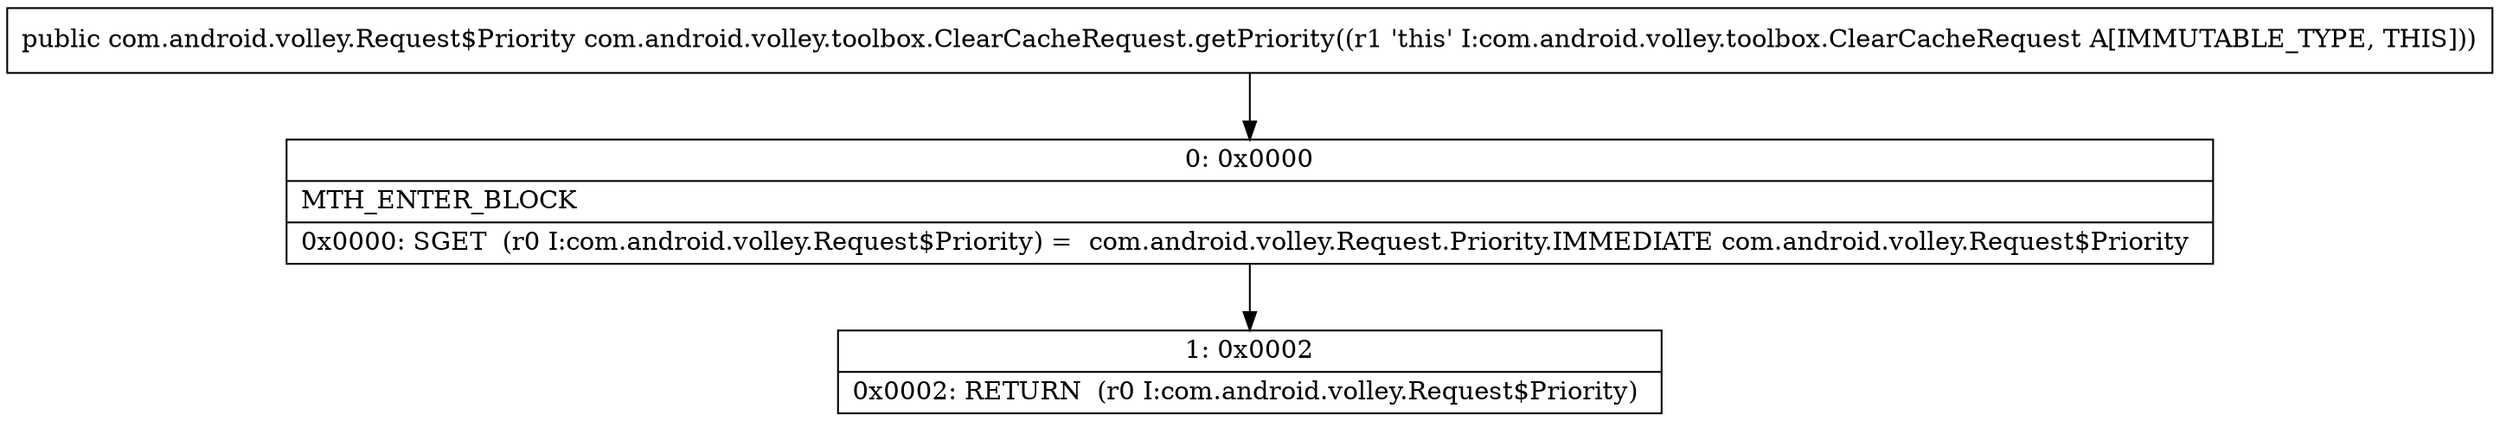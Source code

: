 digraph "CFG forcom.android.volley.toolbox.ClearCacheRequest.getPriority()Lcom\/android\/volley\/Request$Priority;" {
Node_0 [shape=record,label="{0\:\ 0x0000|MTH_ENTER_BLOCK\l|0x0000: SGET  (r0 I:com.android.volley.Request$Priority) =  com.android.volley.Request.Priority.IMMEDIATE com.android.volley.Request$Priority \l}"];
Node_1 [shape=record,label="{1\:\ 0x0002|0x0002: RETURN  (r0 I:com.android.volley.Request$Priority) \l}"];
MethodNode[shape=record,label="{public com.android.volley.Request$Priority com.android.volley.toolbox.ClearCacheRequest.getPriority((r1 'this' I:com.android.volley.toolbox.ClearCacheRequest A[IMMUTABLE_TYPE, THIS])) }"];
MethodNode -> Node_0;
Node_0 -> Node_1;
}

